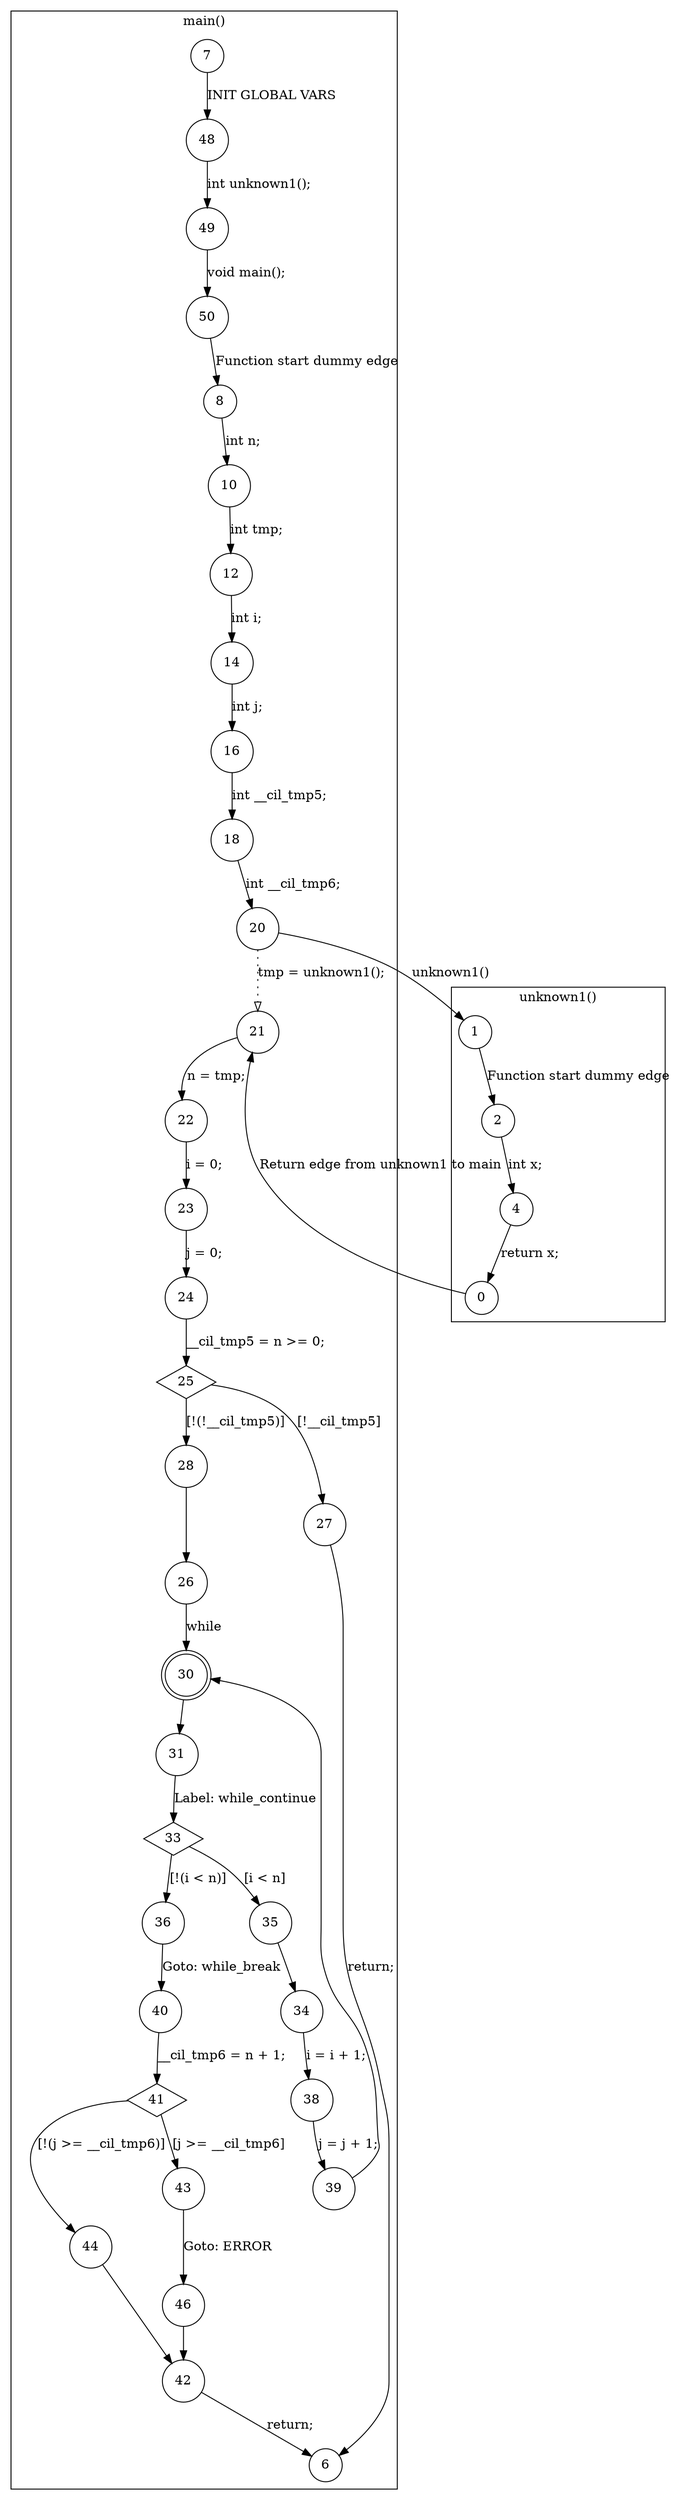 digraph CFA {
25 [shape="diamond"]
25 [shape="diamond"]
30 [shape="doublecircle"]
33 [shape="diamond"]
33 [shape="diamond"]
41 [shape="diamond"]
41 [shape="diamond"]
node [shape="circle"]
subgraph cluster_unknown1 {
label="unknown1()"
1 -> 2 [label="Function start dummy edge"]
2 -> 4 [label="int x;"]
4 -> 0 [label="return x;"]}
subgraph cluster_main {
label="main()"
7 -> 48 [label="INIT GLOBAL VARS"]
48 -> 49 [label="int unknown1();"]
49 -> 50 [label="void main();"]
50 -> 8 [label="Function start dummy edge"]
8 -> 10 [label="int n;"]
10 -> 12 [label="int tmp;"]
12 -> 14 [label="int i;"]
14 -> 16 [label="int j;"]
16 -> 18 [label="int __cil_tmp5;"]
18 -> 20 [label="int __cil_tmp6;"]
20 -> 21 [label="tmp = unknown1();" style="dotted" arrowhead="empty"]
21 -> 22 [label="n = tmp;"]
22 -> 23 [label="i = 0;"]
23 -> 24 [label="j = 0;"]
24 -> 25 [label="__cil_tmp5 = n >= 0;"]
25 -> 28 [label="[!(!__cil_tmp5)]"]
25 -> 27 [label="[!__cil_tmp5]"]
27 -> 6 [label="return;"]
28 -> 26 [label=""]
26 -> 30 [label="while"]
30 -> 31 [label=""]
31 -> 33 [label="Label: while_continue"]
33 -> 36 [label="[!(i < n)]"]
33 -> 35 [label="[i < n]"]
35 -> 34 [label=""]
34 -> 38 [label="i = i + 1;"]
38 -> 39 [label="j = j + 1;"]
39 -> 30 [label=""]
36 -> 40 [label="Goto: while_break"]
40 -> 41 [label="__cil_tmp6 = n + 1;"]
41 -> 44 [label="[!(j >= __cil_tmp6)]"]
41 -> 43 [label="[j >= __cil_tmp6]"]
43 -> 46 [label="Goto: ERROR"]
46 -> 42 [label=""]
42 -> 6 [label="return;"]
44 -> 42 [label=""]}
20 -> 1 [label="unknown1()"]
0 -> 21 [label="Return edge from unknown1 to main"]}